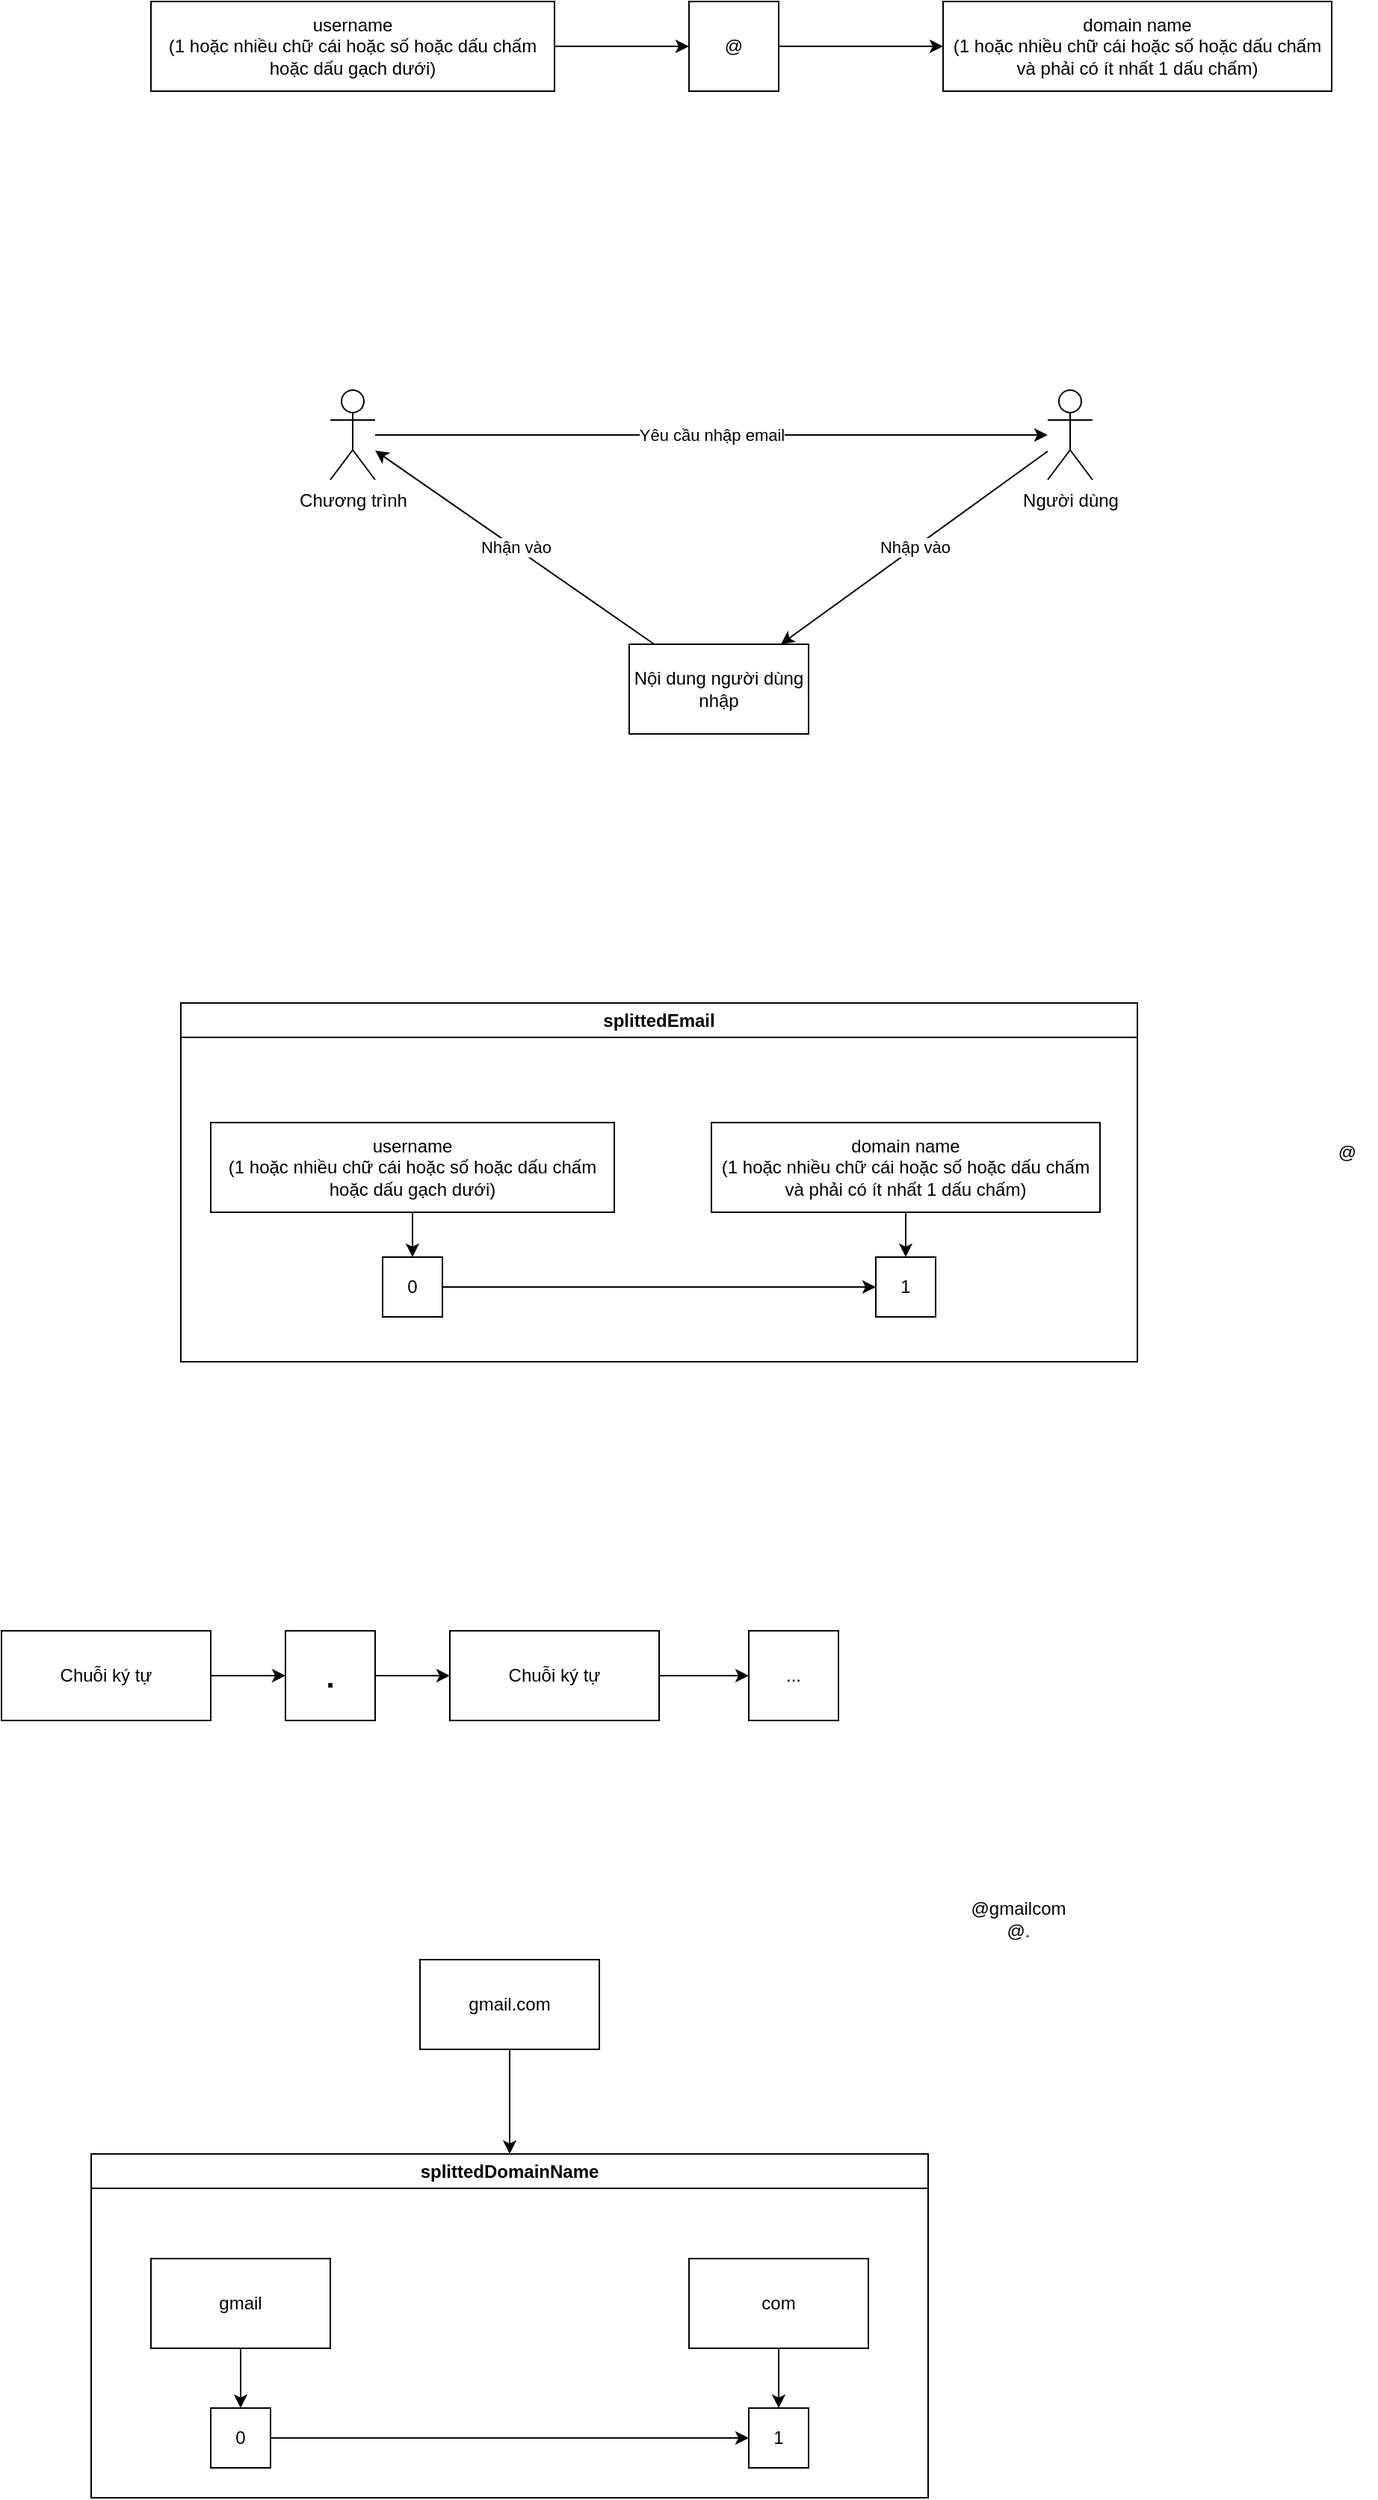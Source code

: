 <mxfile version="24.0.4" type="device">
  <diagram name="Page-1" id="O_mC6V-IClJgl-ONDbg-">
    <mxGraphModel dx="1550" dy="419" grid="1" gridSize="10" guides="1" tooltips="1" connect="1" arrows="1" fold="1" page="1" pageScale="1" pageWidth="850" pageHeight="1100" math="0" shadow="0">
      <root>
        <mxCell id="0" />
        <mxCell id="1" parent="0" />
        <mxCell id="3aa1AMNvCtws71JnE6DU-1" value="username&lt;div&gt;(1 hoặc nhiều chữ cái hoặc số hoặc dấu chấm hoặc dấu gạch dưới)&lt;/div&gt;" style="rounded=0;whiteSpace=wrap;html=1;" vertex="1" parent="1">
          <mxGeometry x="-80" y="260" width="270" height="60" as="geometry" />
        </mxCell>
        <mxCell id="3aa1AMNvCtws71JnE6DU-2" value="@" style="rounded=0;whiteSpace=wrap;html=1;" vertex="1" parent="1">
          <mxGeometry x="280" y="260" width="60" height="60" as="geometry" />
        </mxCell>
        <mxCell id="3aa1AMNvCtws71JnE6DU-3" value="" style="endArrow=classic;html=1;rounded=0;" edge="1" parent="1" source="3aa1AMNvCtws71JnE6DU-1" target="3aa1AMNvCtws71JnE6DU-2">
          <mxGeometry width="50" height="50" relative="1" as="geometry">
            <mxPoint x="320" y="250" as="sourcePoint" />
            <mxPoint x="370" y="200" as="targetPoint" />
          </mxGeometry>
        </mxCell>
        <mxCell id="3aa1AMNvCtws71JnE6DU-4" value="domain name&lt;div&gt;(1 hoặc nhiều chữ cái hoặc số hoặc dấu chấm và phải có ít nhất 1 dấu chấm)&lt;/div&gt;" style="rounded=0;whiteSpace=wrap;html=1;" vertex="1" parent="1">
          <mxGeometry x="450" y="260" width="260" height="60" as="geometry" />
        </mxCell>
        <mxCell id="3aa1AMNvCtws71JnE6DU-5" value="" style="endArrow=classic;html=1;rounded=0;" edge="1" parent="1" source="3aa1AMNvCtws71JnE6DU-2" target="3aa1AMNvCtws71JnE6DU-4">
          <mxGeometry width="50" height="50" relative="1" as="geometry">
            <mxPoint x="320" y="250" as="sourcePoint" />
            <mxPoint x="370" y="200" as="targetPoint" />
          </mxGeometry>
        </mxCell>
        <mxCell id="3aa1AMNvCtws71JnE6DU-6" value="Chương trình" style="shape=umlActor;verticalLabelPosition=bottom;verticalAlign=top;html=1;outlineConnect=0;" vertex="1" parent="1">
          <mxGeometry x="40" y="520" width="30" height="60" as="geometry" />
        </mxCell>
        <mxCell id="3aa1AMNvCtws71JnE6DU-7" value="Người dùng" style="shape=umlActor;verticalLabelPosition=bottom;verticalAlign=top;html=1;outlineConnect=0;" vertex="1" parent="1">
          <mxGeometry x="520" y="520" width="30" height="60" as="geometry" />
        </mxCell>
        <mxCell id="3aa1AMNvCtws71JnE6DU-8" value="Yêu cầu nhập email" style="endArrow=classic;html=1;rounded=0;" edge="1" parent="1" source="3aa1AMNvCtws71JnE6DU-6" target="3aa1AMNvCtws71JnE6DU-7">
          <mxGeometry width="50" height="50" relative="1" as="geometry">
            <mxPoint x="360" y="470" as="sourcePoint" />
            <mxPoint x="410" y="420" as="targetPoint" />
          </mxGeometry>
        </mxCell>
        <mxCell id="3aa1AMNvCtws71JnE6DU-9" value="Nội dung người dùng nhập" style="rounded=0;whiteSpace=wrap;html=1;" vertex="1" parent="1">
          <mxGeometry x="240" y="690" width="120" height="60" as="geometry" />
        </mxCell>
        <mxCell id="3aa1AMNvCtws71JnE6DU-10" value="Nhập vào" style="endArrow=classic;html=1;rounded=0;" edge="1" parent="1" source="3aa1AMNvCtws71JnE6DU-7" target="3aa1AMNvCtws71JnE6DU-9">
          <mxGeometry width="50" height="50" relative="1" as="geometry">
            <mxPoint x="380" y="600" as="sourcePoint" />
            <mxPoint x="430" y="550" as="targetPoint" />
          </mxGeometry>
        </mxCell>
        <mxCell id="3aa1AMNvCtws71JnE6DU-11" value="Nhận vào" style="endArrow=classic;html=1;rounded=0;" edge="1" parent="1" source="3aa1AMNvCtws71JnE6DU-9" target="3aa1AMNvCtws71JnE6DU-6">
          <mxGeometry width="50" height="50" relative="1" as="geometry">
            <mxPoint x="380" y="600" as="sourcePoint" />
            <mxPoint x="430" y="550" as="targetPoint" />
          </mxGeometry>
        </mxCell>
        <mxCell id="3aa1AMNvCtws71JnE6DU-17" value="splittedEmail" style="swimlane;whiteSpace=wrap;html=1;" vertex="1" parent="1">
          <mxGeometry x="-60" y="930" width="640" height="240" as="geometry" />
        </mxCell>
        <mxCell id="3aa1AMNvCtws71JnE6DU-12" value="username&lt;div&gt;(1 hoặc nhiều chữ cái hoặc số hoặc dấu chấm hoặc dấu gạch dưới)&lt;/div&gt;" style="rounded=0;whiteSpace=wrap;html=1;" vertex="1" parent="3aa1AMNvCtws71JnE6DU-17">
          <mxGeometry x="20" y="80" width="270" height="60" as="geometry" />
        </mxCell>
        <mxCell id="3aa1AMNvCtws71JnE6DU-15" value="domain name&lt;div&gt;(1 hoặc nhiều chữ cái hoặc số hoặc dấu chấm và phải có ít nhất 1 dấu chấm)&lt;/div&gt;" style="rounded=0;whiteSpace=wrap;html=1;" vertex="1" parent="3aa1AMNvCtws71JnE6DU-17">
          <mxGeometry x="355" y="80" width="260" height="60" as="geometry" />
        </mxCell>
        <mxCell id="3aa1AMNvCtws71JnE6DU-19" value="0" style="whiteSpace=wrap;html=1;aspect=fixed;" vertex="1" parent="3aa1AMNvCtws71JnE6DU-17">
          <mxGeometry x="135" y="170" width="40" height="40" as="geometry" />
        </mxCell>
        <mxCell id="3aa1AMNvCtws71JnE6DU-20" value="" style="endArrow=classic;html=1;rounded=0;" edge="1" parent="3aa1AMNvCtws71JnE6DU-17" source="3aa1AMNvCtws71JnE6DU-12" target="3aa1AMNvCtws71JnE6DU-19">
          <mxGeometry width="50" height="50" relative="1" as="geometry">
            <mxPoint x="250" y="110" as="sourcePoint" />
            <mxPoint x="300" y="60" as="targetPoint" />
          </mxGeometry>
        </mxCell>
        <mxCell id="3aa1AMNvCtws71JnE6DU-21" value="1" style="whiteSpace=wrap;html=1;aspect=fixed;" vertex="1" parent="3aa1AMNvCtws71JnE6DU-17">
          <mxGeometry x="465" y="170" width="40" height="40" as="geometry" />
        </mxCell>
        <mxCell id="3aa1AMNvCtws71JnE6DU-22" value="" style="endArrow=classic;html=1;rounded=0;" edge="1" parent="3aa1AMNvCtws71JnE6DU-17" source="3aa1AMNvCtws71JnE6DU-15" target="3aa1AMNvCtws71JnE6DU-21">
          <mxGeometry width="50" height="50" relative="1" as="geometry">
            <mxPoint x="250" y="110" as="sourcePoint" />
            <mxPoint x="300" y="60" as="targetPoint" />
          </mxGeometry>
        </mxCell>
        <mxCell id="3aa1AMNvCtws71JnE6DU-23" value="" style="endArrow=classic;html=1;rounded=0;" edge="1" parent="3aa1AMNvCtws71JnE6DU-17" source="3aa1AMNvCtws71JnE6DU-19" target="3aa1AMNvCtws71JnE6DU-21">
          <mxGeometry width="50" height="50" relative="1" as="geometry">
            <mxPoint x="250" y="110" as="sourcePoint" />
            <mxPoint x="300" y="60" as="targetPoint" />
          </mxGeometry>
        </mxCell>
        <mxCell id="3aa1AMNvCtws71JnE6DU-18" value="@" style="text;html=1;align=center;verticalAlign=middle;resizable=0;points=[];autosize=1;strokeColor=none;fillColor=none;" vertex="1" parent="1">
          <mxGeometry x="700" y="1015" width="40" height="30" as="geometry" />
        </mxCell>
        <mxCell id="3aa1AMNvCtws71JnE6DU-24" value="Chuỗi ký tự" style="rounded=0;whiteSpace=wrap;html=1;" vertex="1" parent="1">
          <mxGeometry x="-180" y="1350" width="140" height="60" as="geometry" />
        </mxCell>
        <mxCell id="3aa1AMNvCtws71JnE6DU-25" value="." style="rounded=0;whiteSpace=wrap;html=1;fontStyle=1;fontSize=20;" vertex="1" parent="1">
          <mxGeometry x="10" y="1350" width="60" height="60" as="geometry" />
        </mxCell>
        <mxCell id="3aa1AMNvCtws71JnE6DU-26" value="Chuỗi ký tự" style="rounded=0;whiteSpace=wrap;html=1;" vertex="1" parent="1">
          <mxGeometry x="120" y="1350" width="140" height="60" as="geometry" />
        </mxCell>
        <mxCell id="3aa1AMNvCtws71JnE6DU-27" value="..." style="rounded=0;whiteSpace=wrap;html=1;" vertex="1" parent="1">
          <mxGeometry x="320" y="1350" width="60" height="60" as="geometry" />
        </mxCell>
        <mxCell id="3aa1AMNvCtws71JnE6DU-28" value="" style="endArrow=classic;html=1;rounded=0;" edge="1" parent="1" source="3aa1AMNvCtws71JnE6DU-24" target="3aa1AMNvCtws71JnE6DU-25">
          <mxGeometry width="50" height="50" relative="1" as="geometry">
            <mxPoint x="20" y="1340" as="sourcePoint" />
            <mxPoint x="70" y="1290" as="targetPoint" />
          </mxGeometry>
        </mxCell>
        <mxCell id="3aa1AMNvCtws71JnE6DU-29" value="" style="endArrow=classic;html=1;rounded=0;" edge="1" parent="1" source="3aa1AMNvCtws71JnE6DU-25" target="3aa1AMNvCtws71JnE6DU-26">
          <mxGeometry width="50" height="50" relative="1" as="geometry">
            <mxPoint x="20" y="1340" as="sourcePoint" />
            <mxPoint x="70" y="1290" as="targetPoint" />
          </mxGeometry>
        </mxCell>
        <mxCell id="3aa1AMNvCtws71JnE6DU-30" value="" style="endArrow=classic;html=1;rounded=0;" edge="1" parent="1" source="3aa1AMNvCtws71JnE6DU-26" target="3aa1AMNvCtws71JnE6DU-27">
          <mxGeometry width="50" height="50" relative="1" as="geometry">
            <mxPoint x="20" y="1340" as="sourcePoint" />
            <mxPoint x="70" y="1290" as="targetPoint" />
          </mxGeometry>
        </mxCell>
        <mxCell id="3aa1AMNvCtws71JnE6DU-31" value="splittedDomainName" style="swimlane;whiteSpace=wrap;html=1;" vertex="1" parent="1">
          <mxGeometry x="-120" y="1700" width="560" height="230" as="geometry" />
        </mxCell>
        <mxCell id="3aa1AMNvCtws71JnE6DU-34" value="gmail" style="rounded=0;whiteSpace=wrap;html=1;" vertex="1" parent="3aa1AMNvCtws71JnE6DU-31">
          <mxGeometry x="40" y="70" width="120" height="60" as="geometry" />
        </mxCell>
        <mxCell id="3aa1AMNvCtws71JnE6DU-35" value="com" style="rounded=0;whiteSpace=wrap;html=1;" vertex="1" parent="3aa1AMNvCtws71JnE6DU-31">
          <mxGeometry x="400" y="70" width="120" height="60" as="geometry" />
        </mxCell>
        <mxCell id="3aa1AMNvCtws71JnE6DU-36" value="0" style="whiteSpace=wrap;html=1;aspect=fixed;" vertex="1" parent="3aa1AMNvCtws71JnE6DU-31">
          <mxGeometry x="80" y="170" width="40" height="40" as="geometry" />
        </mxCell>
        <mxCell id="3aa1AMNvCtws71JnE6DU-37" value="1" style="whiteSpace=wrap;html=1;aspect=fixed;" vertex="1" parent="3aa1AMNvCtws71JnE6DU-31">
          <mxGeometry x="440" y="170" width="40" height="40" as="geometry" />
        </mxCell>
        <mxCell id="3aa1AMNvCtws71JnE6DU-38" value="" style="endArrow=classic;html=1;rounded=0;" edge="1" parent="3aa1AMNvCtws71JnE6DU-31" source="3aa1AMNvCtws71JnE6DU-36" target="3aa1AMNvCtws71JnE6DU-37">
          <mxGeometry width="50" height="50" relative="1" as="geometry">
            <mxPoint x="220" y="30" as="sourcePoint" />
            <mxPoint x="270" y="-20" as="targetPoint" />
          </mxGeometry>
        </mxCell>
        <mxCell id="3aa1AMNvCtws71JnE6DU-39" value="" style="endArrow=classic;html=1;rounded=0;" edge="1" parent="3aa1AMNvCtws71JnE6DU-31" source="3aa1AMNvCtws71JnE6DU-34" target="3aa1AMNvCtws71JnE6DU-36">
          <mxGeometry width="50" height="50" relative="1" as="geometry">
            <mxPoint x="220" y="30" as="sourcePoint" />
            <mxPoint x="270" y="-20" as="targetPoint" />
          </mxGeometry>
        </mxCell>
        <mxCell id="3aa1AMNvCtws71JnE6DU-40" value="" style="endArrow=classic;html=1;rounded=0;" edge="1" parent="3aa1AMNvCtws71JnE6DU-31" source="3aa1AMNvCtws71JnE6DU-35" target="3aa1AMNvCtws71JnE6DU-37">
          <mxGeometry width="50" height="50" relative="1" as="geometry">
            <mxPoint x="220" y="30" as="sourcePoint" />
            <mxPoint x="270" y="-20" as="targetPoint" />
          </mxGeometry>
        </mxCell>
        <mxCell id="3aa1AMNvCtws71JnE6DU-32" value="gmail.com" style="rounded=0;whiteSpace=wrap;html=1;" vertex="1" parent="1">
          <mxGeometry x="100" y="1570" width="120" height="60" as="geometry" />
        </mxCell>
        <mxCell id="3aa1AMNvCtws71JnE6DU-33" value="" style="endArrow=classic;html=1;rounded=0;" edge="1" parent="1" source="3aa1AMNvCtws71JnE6DU-32" target="3aa1AMNvCtws71JnE6DU-31">
          <mxGeometry width="50" height="50" relative="1" as="geometry">
            <mxPoint x="100" y="1730" as="sourcePoint" />
            <mxPoint x="150" y="1680" as="targetPoint" />
          </mxGeometry>
        </mxCell>
        <mxCell id="3aa1AMNvCtws71JnE6DU-41" value="@gmailcom&lt;div&gt;@.&lt;/div&gt;" style="text;html=1;align=center;verticalAlign=middle;resizable=0;points=[];autosize=1;strokeColor=none;fillColor=none;" vertex="1" parent="1">
          <mxGeometry x="455" y="1523" width="90" height="40" as="geometry" />
        </mxCell>
      </root>
    </mxGraphModel>
  </diagram>
</mxfile>
